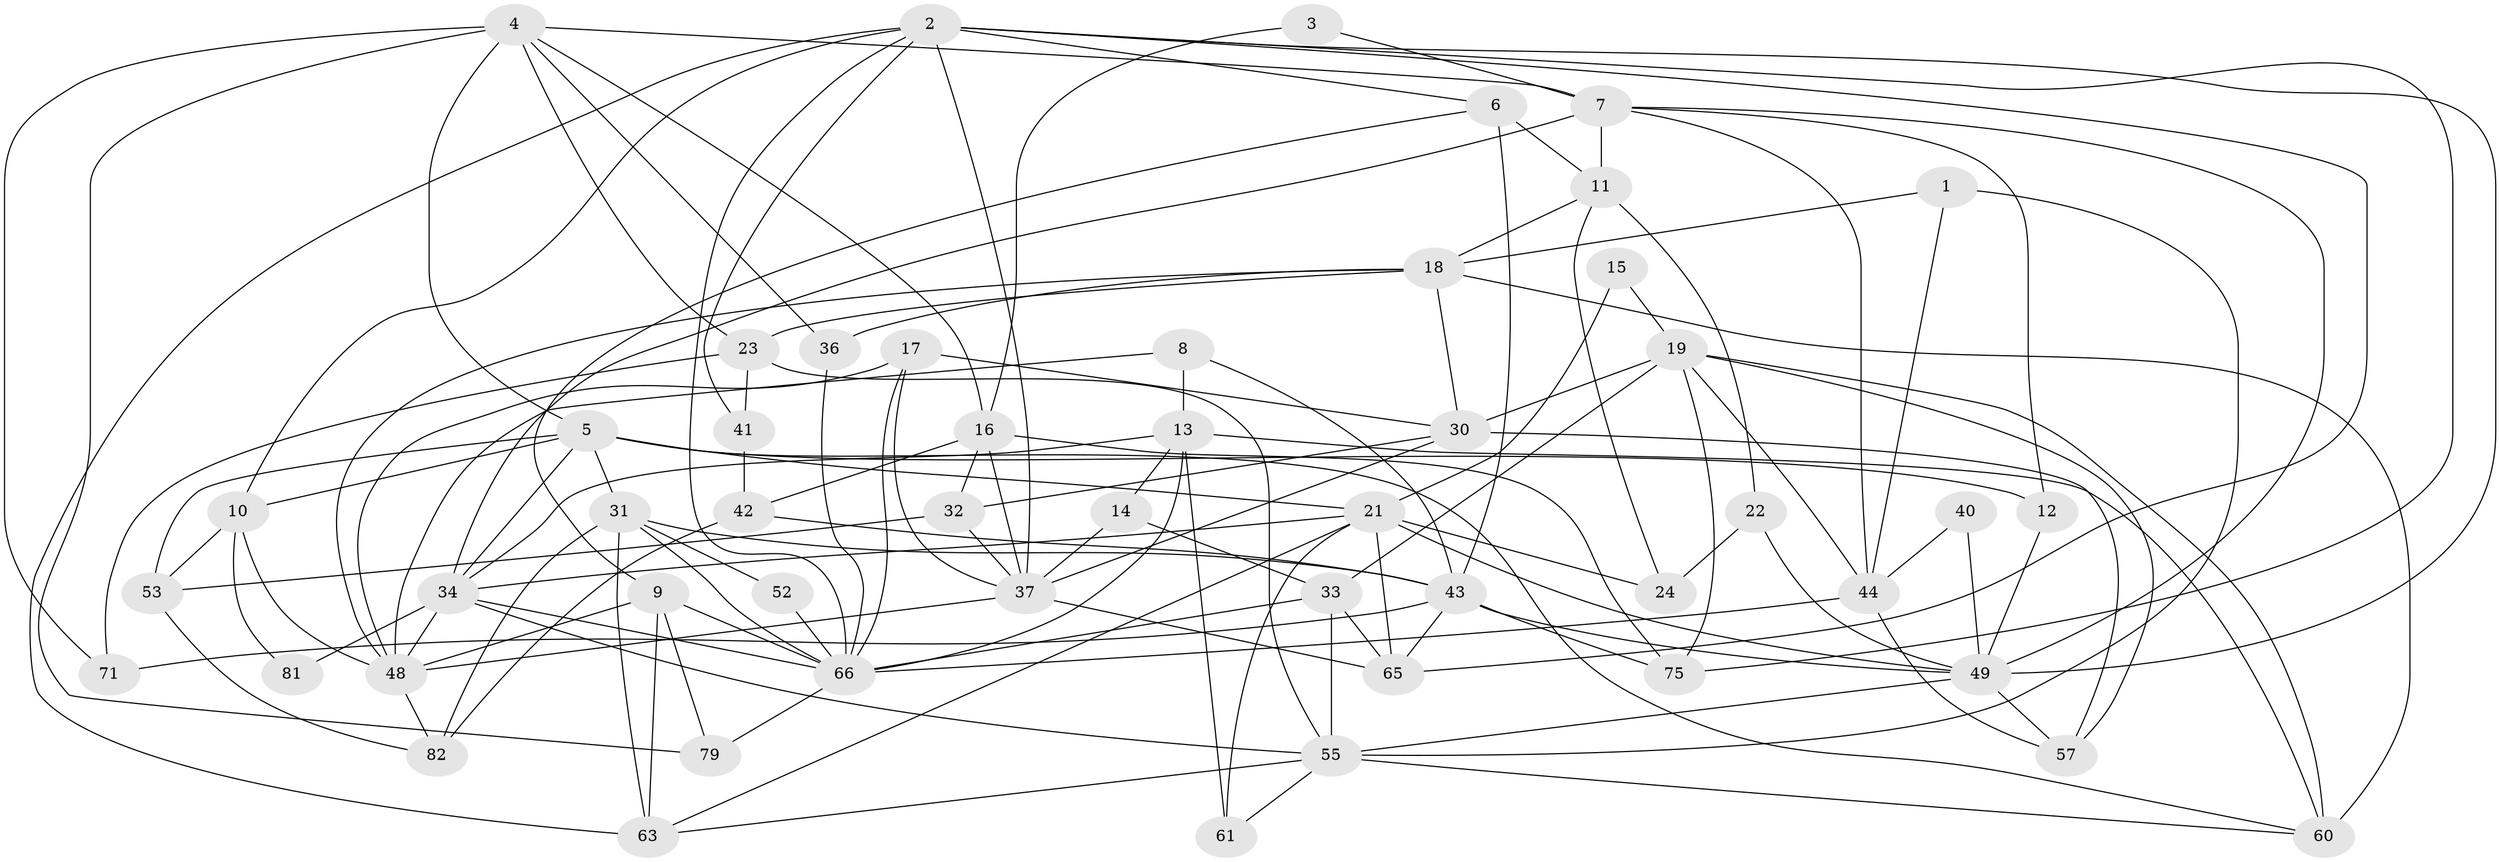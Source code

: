 // original degree distribution, {3: 0.3132530120481928, 6: 0.0963855421686747, 2: 0.10843373493975904, 5: 0.21686746987951808, 4: 0.2289156626506024, 7: 0.024096385542168676, 8: 0.012048192771084338}
// Generated by graph-tools (version 1.1) at 2025/11/02/27/25 16:11:24]
// undirected, 51 vertices, 129 edges
graph export_dot {
graph [start="1"]
  node [color=gray90,style=filled];
  1;
  2 [super="+69"];
  3;
  4 [super="+73"];
  5 [super="+62"];
  6 [super="+46"];
  7 [super="+39"];
  8;
  9 [super="+27"];
  10 [super="+20"];
  11 [super="+83"];
  12 [super="+45"];
  13 [super="+77"];
  14;
  15;
  16 [super="+25"];
  17 [super="+80"];
  18 [super="+28"];
  19 [super="+29"];
  21 [super="+26"];
  22;
  23 [super="+70"];
  24;
  30 [super="+35"];
  31 [super="+58"];
  32;
  33 [super="+47"];
  34 [super="+54"];
  36 [super="+51"];
  37 [super="+38"];
  40;
  41;
  42 [super="+76"];
  43 [super="+59"];
  44 [super="+50"];
  48 [super="+72"];
  49 [super="+64"];
  52;
  53 [super="+74"];
  55 [super="+56"];
  57;
  60 [super="+78"];
  61;
  63 [super="+68"];
  65;
  66 [super="+67"];
  71;
  75;
  79;
  81;
  82;
  1 -- 55;
  1 -- 44;
  1 -- 18;
  2 -- 65;
  2 -- 10;
  2 -- 41;
  2 -- 75;
  2 -- 49;
  2 -- 66;
  2 -- 37;
  2 -- 6;
  2 -- 63;
  3 -- 16;
  3 -- 7;
  4 -- 7;
  4 -- 23 [weight=2];
  4 -- 71;
  4 -- 16;
  4 -- 36;
  4 -- 79;
  4 -- 5;
  5 -- 21;
  5 -- 53;
  5 -- 12;
  5 -- 10;
  5 -- 34;
  5 -- 31;
  5 -- 60;
  6 -- 9;
  6 -- 43 [weight=2];
  6 -- 11;
  7 -- 34;
  7 -- 49;
  7 -- 11;
  7 -- 12;
  7 -- 44;
  8 -- 48;
  8 -- 43;
  8 -- 13;
  9 -- 79;
  9 -- 63;
  9 -- 48;
  9 -- 66;
  10 -- 48;
  10 -- 81;
  10 -- 53;
  11 -- 24;
  11 -- 22;
  11 -- 18;
  12 -- 49;
  13 -- 66;
  13 -- 61;
  13 -- 14;
  13 -- 34;
  13 -- 60;
  14 -- 33;
  14 -- 37;
  15 -- 21;
  15 -- 19;
  16 -- 75;
  16 -- 32;
  16 -- 37;
  16 -- 42;
  17 -- 37;
  17 -- 66;
  17 -- 48;
  17 -- 30;
  18 -- 60;
  18 -- 36;
  18 -- 48;
  18 -- 30;
  18 -- 23;
  19 -- 60;
  19 -- 33 [weight=2];
  19 -- 57;
  19 -- 75;
  19 -- 44;
  19 -- 30;
  21 -- 65;
  21 -- 49;
  21 -- 34;
  21 -- 63;
  21 -- 24;
  21 -- 61;
  22 -- 24;
  22 -- 49;
  23 -- 41;
  23 -- 71;
  23 -- 55;
  30 -- 57;
  30 -- 37;
  30 -- 32;
  31 -- 82;
  31 -- 66;
  31 -- 63;
  31 -- 43;
  31 -- 52;
  32 -- 53;
  32 -- 37;
  33 -- 65;
  33 -- 66;
  33 -- 55 [weight=2];
  34 -- 66;
  34 -- 55;
  34 -- 48;
  34 -- 81;
  36 -- 66;
  37 -- 65;
  37 -- 48;
  40 -- 44;
  40 -- 49;
  41 -- 42;
  42 -- 82;
  42 -- 43;
  43 -- 75;
  43 -- 71;
  43 -- 65;
  43 -- 49;
  44 -- 66;
  44 -- 57;
  48 -- 82;
  49 -- 55;
  49 -- 57;
  52 -- 66;
  53 -- 82;
  55 -- 60;
  55 -- 61;
  55 -- 63;
  66 -- 79;
}
